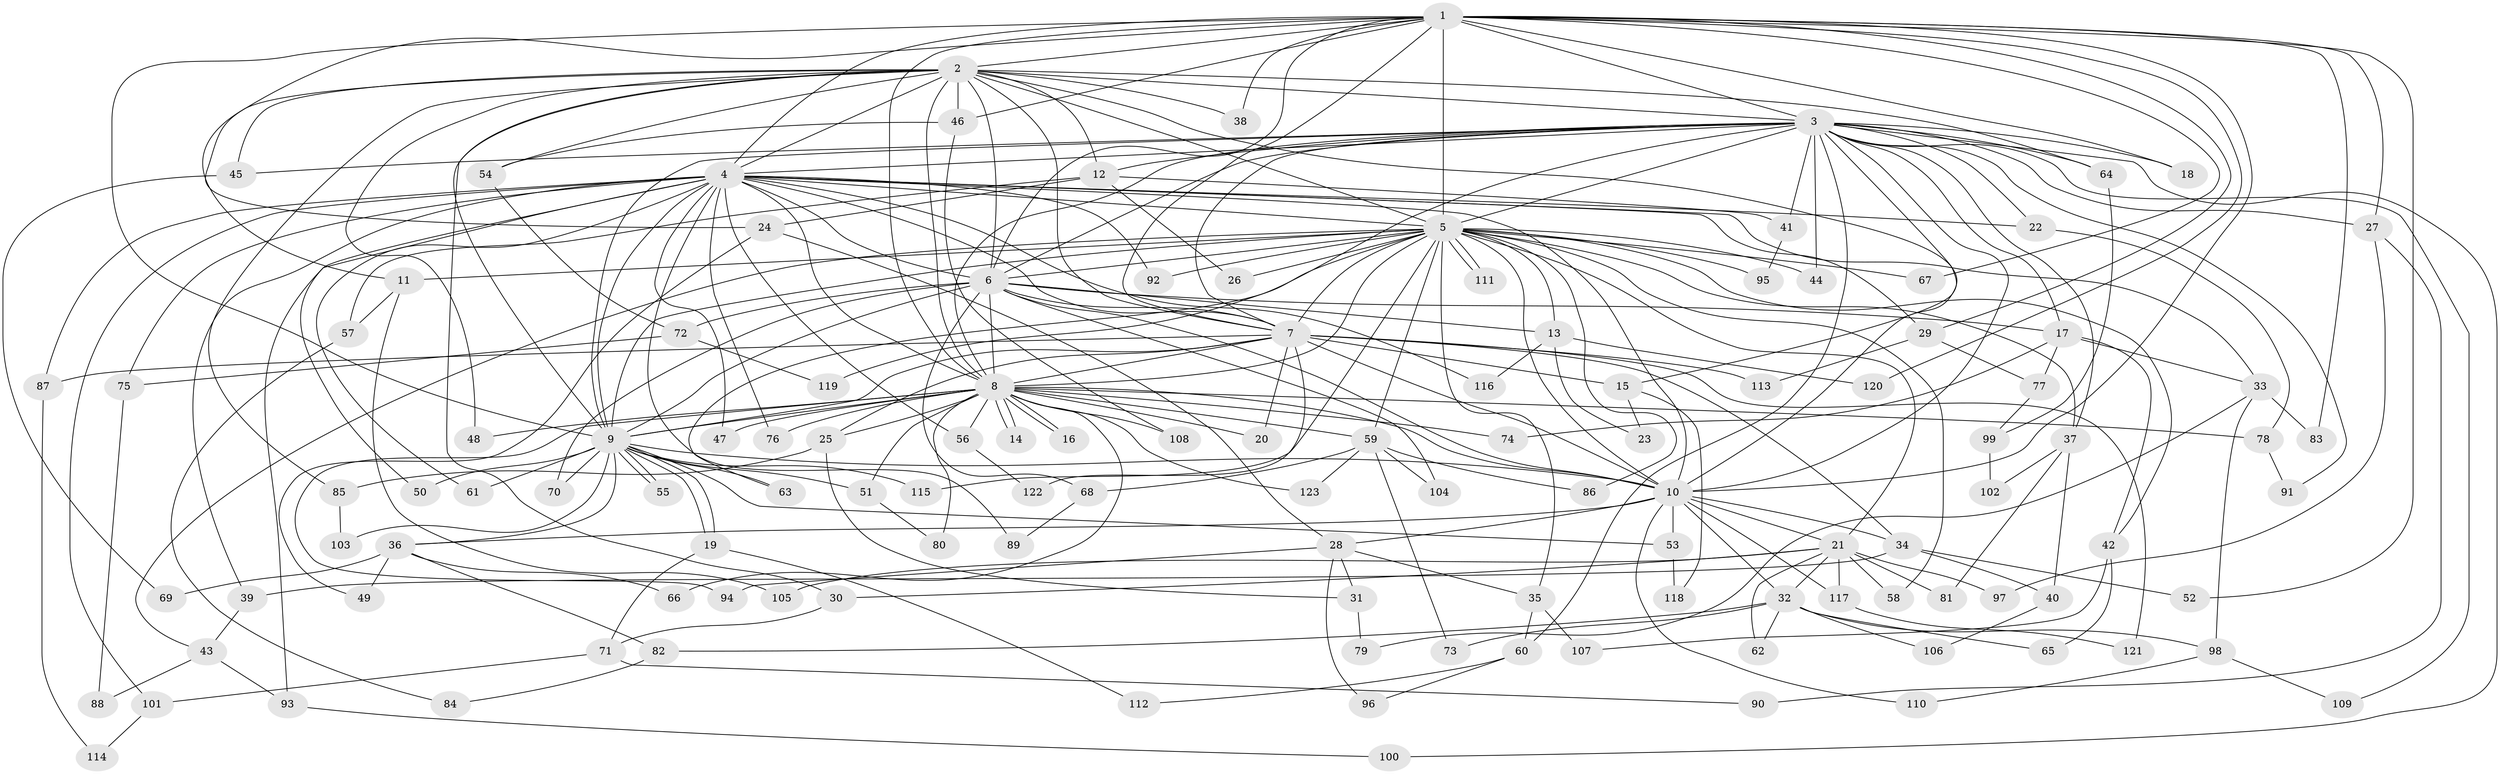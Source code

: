 // Generated by graph-tools (version 1.1) at 2025/11/02/27/25 16:11:08]
// undirected, 123 vertices, 271 edges
graph export_dot {
graph [start="1"]
  node [color=gray90,style=filled];
  1;
  2;
  3;
  4;
  5;
  6;
  7;
  8;
  9;
  10;
  11;
  12;
  13;
  14;
  15;
  16;
  17;
  18;
  19;
  20;
  21;
  22;
  23;
  24;
  25;
  26;
  27;
  28;
  29;
  30;
  31;
  32;
  33;
  34;
  35;
  36;
  37;
  38;
  39;
  40;
  41;
  42;
  43;
  44;
  45;
  46;
  47;
  48;
  49;
  50;
  51;
  52;
  53;
  54;
  55;
  56;
  57;
  58;
  59;
  60;
  61;
  62;
  63;
  64;
  65;
  66;
  67;
  68;
  69;
  70;
  71;
  72;
  73;
  74;
  75;
  76;
  77;
  78;
  79;
  80;
  81;
  82;
  83;
  84;
  85;
  86;
  87;
  88;
  89;
  90;
  91;
  92;
  93;
  94;
  95;
  96;
  97;
  98;
  99;
  100;
  101;
  102;
  103;
  104;
  105;
  106;
  107;
  108;
  109;
  110;
  111;
  112;
  113;
  114;
  115;
  116;
  117;
  118;
  119;
  120;
  121;
  122;
  123;
  1 -- 2;
  1 -- 3;
  1 -- 4;
  1 -- 5;
  1 -- 6;
  1 -- 7;
  1 -- 8;
  1 -- 9;
  1 -- 10;
  1 -- 18;
  1 -- 24;
  1 -- 27;
  1 -- 29;
  1 -- 38;
  1 -- 46;
  1 -- 52;
  1 -- 67;
  1 -- 83;
  1 -- 120;
  2 -- 3;
  2 -- 4;
  2 -- 5;
  2 -- 6;
  2 -- 7;
  2 -- 8;
  2 -- 9;
  2 -- 10;
  2 -- 11;
  2 -- 12;
  2 -- 30;
  2 -- 38;
  2 -- 45;
  2 -- 46;
  2 -- 48;
  2 -- 54;
  2 -- 64;
  2 -- 85;
  3 -- 4;
  3 -- 5;
  3 -- 6;
  3 -- 7;
  3 -- 8;
  3 -- 9;
  3 -- 10;
  3 -- 12;
  3 -- 15;
  3 -- 17;
  3 -- 18;
  3 -- 22;
  3 -- 27;
  3 -- 37;
  3 -- 41;
  3 -- 44;
  3 -- 45;
  3 -- 60;
  3 -- 64;
  3 -- 91;
  3 -- 100;
  3 -- 109;
  3 -- 119;
  4 -- 5;
  4 -- 6;
  4 -- 7;
  4 -- 8;
  4 -- 9;
  4 -- 10;
  4 -- 22;
  4 -- 29;
  4 -- 33;
  4 -- 39;
  4 -- 47;
  4 -- 50;
  4 -- 56;
  4 -- 61;
  4 -- 75;
  4 -- 76;
  4 -- 87;
  4 -- 89;
  4 -- 92;
  4 -- 93;
  4 -- 101;
  4 -- 116;
  5 -- 6;
  5 -- 7;
  5 -- 8;
  5 -- 9;
  5 -- 10;
  5 -- 11;
  5 -- 13;
  5 -- 21;
  5 -- 26;
  5 -- 35;
  5 -- 37;
  5 -- 42;
  5 -- 43;
  5 -- 44;
  5 -- 58;
  5 -- 59;
  5 -- 63;
  5 -- 67;
  5 -- 86;
  5 -- 92;
  5 -- 95;
  5 -- 111;
  5 -- 111;
  5 -- 115;
  6 -- 7;
  6 -- 8;
  6 -- 9;
  6 -- 10;
  6 -- 13;
  6 -- 17;
  6 -- 68;
  6 -- 70;
  6 -- 72;
  6 -- 104;
  7 -- 8;
  7 -- 9;
  7 -- 10;
  7 -- 15;
  7 -- 20;
  7 -- 25;
  7 -- 34;
  7 -- 87;
  7 -- 113;
  7 -- 121;
  7 -- 122;
  8 -- 9;
  8 -- 10;
  8 -- 14;
  8 -- 14;
  8 -- 16;
  8 -- 16;
  8 -- 20;
  8 -- 25;
  8 -- 47;
  8 -- 48;
  8 -- 51;
  8 -- 56;
  8 -- 59;
  8 -- 66;
  8 -- 74;
  8 -- 76;
  8 -- 78;
  8 -- 80;
  8 -- 94;
  8 -- 108;
  8 -- 123;
  9 -- 10;
  9 -- 19;
  9 -- 19;
  9 -- 36;
  9 -- 50;
  9 -- 51;
  9 -- 53;
  9 -- 55;
  9 -- 55;
  9 -- 61;
  9 -- 63;
  9 -- 70;
  9 -- 103;
  9 -- 115;
  10 -- 21;
  10 -- 28;
  10 -- 32;
  10 -- 34;
  10 -- 36;
  10 -- 53;
  10 -- 110;
  10 -- 117;
  11 -- 57;
  11 -- 105;
  12 -- 24;
  12 -- 26;
  12 -- 41;
  12 -- 57;
  13 -- 23;
  13 -- 116;
  13 -- 120;
  15 -- 23;
  15 -- 118;
  17 -- 33;
  17 -- 42;
  17 -- 74;
  17 -- 77;
  19 -- 71;
  19 -- 112;
  21 -- 30;
  21 -- 32;
  21 -- 58;
  21 -- 62;
  21 -- 81;
  21 -- 97;
  21 -- 105;
  21 -- 117;
  22 -- 78;
  24 -- 28;
  24 -- 49;
  25 -- 31;
  25 -- 85;
  27 -- 90;
  27 -- 97;
  28 -- 31;
  28 -- 35;
  28 -- 94;
  28 -- 96;
  29 -- 77;
  29 -- 113;
  30 -- 71;
  31 -- 79;
  32 -- 62;
  32 -- 65;
  32 -- 73;
  32 -- 82;
  32 -- 98;
  32 -- 106;
  33 -- 79;
  33 -- 83;
  33 -- 98;
  34 -- 39;
  34 -- 40;
  34 -- 52;
  35 -- 60;
  35 -- 107;
  36 -- 49;
  36 -- 66;
  36 -- 69;
  36 -- 82;
  37 -- 40;
  37 -- 81;
  37 -- 102;
  39 -- 43;
  40 -- 106;
  41 -- 95;
  42 -- 65;
  42 -- 107;
  43 -- 88;
  43 -- 93;
  45 -- 69;
  46 -- 54;
  46 -- 108;
  51 -- 80;
  53 -- 118;
  54 -- 72;
  56 -- 122;
  57 -- 84;
  59 -- 68;
  59 -- 73;
  59 -- 86;
  59 -- 104;
  59 -- 123;
  60 -- 96;
  60 -- 112;
  64 -- 99;
  68 -- 89;
  71 -- 90;
  71 -- 101;
  72 -- 75;
  72 -- 119;
  75 -- 88;
  77 -- 99;
  78 -- 91;
  82 -- 84;
  85 -- 103;
  87 -- 114;
  93 -- 100;
  98 -- 109;
  98 -- 110;
  99 -- 102;
  101 -- 114;
  117 -- 121;
}

